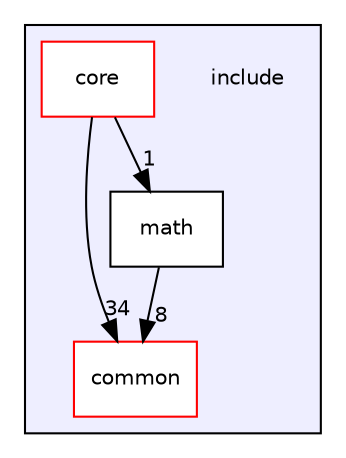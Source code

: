 digraph "include" {
  compound=true
  node [ fontsize="10", fontname="Helvetica"];
  edge [ labelfontsize="10", labelfontname="Helvetica"];
  subgraph clusterdir_d44c64559bbebec7f509842c48db8b23 {
    graph [ bgcolor="#eeeeff", pencolor="black", label="" URL="dir_d44c64559bbebec7f509842c48db8b23.html"];
    dir_d44c64559bbebec7f509842c48db8b23 [shape=plaintext label="include"];
    dir_0966d06610f72609fd9aa4979c2b5a92 [shape=box label="common" color="red" fillcolor="white" style="filled" URL="dir_0966d06610f72609fd9aa4979c2b5a92.html"];
    dir_3d69f64eaf81436fe2b22361382717e5 [shape=box label="core" color="red" fillcolor="white" style="filled" URL="dir_3d69f64eaf81436fe2b22361382717e5.html"];
    dir_fba38f648377aa56ae5d69782adf9e53 [shape=box label="math" color="black" fillcolor="white" style="filled" URL="dir_fba38f648377aa56ae5d69782adf9e53.html"];
  }
  dir_3d69f64eaf81436fe2b22361382717e5->dir_fba38f648377aa56ae5d69782adf9e53 [headlabel="1", labeldistance=1.5 headhref="dir_000004_000008.html"];
  dir_3d69f64eaf81436fe2b22361382717e5->dir_0966d06610f72609fd9aa4979c2b5a92 [headlabel="34", labeldistance=1.5 headhref="dir_000004_000001.html"];
  dir_fba38f648377aa56ae5d69782adf9e53->dir_0966d06610f72609fd9aa4979c2b5a92 [headlabel="8", labeldistance=1.5 headhref="dir_000008_000001.html"];
}
